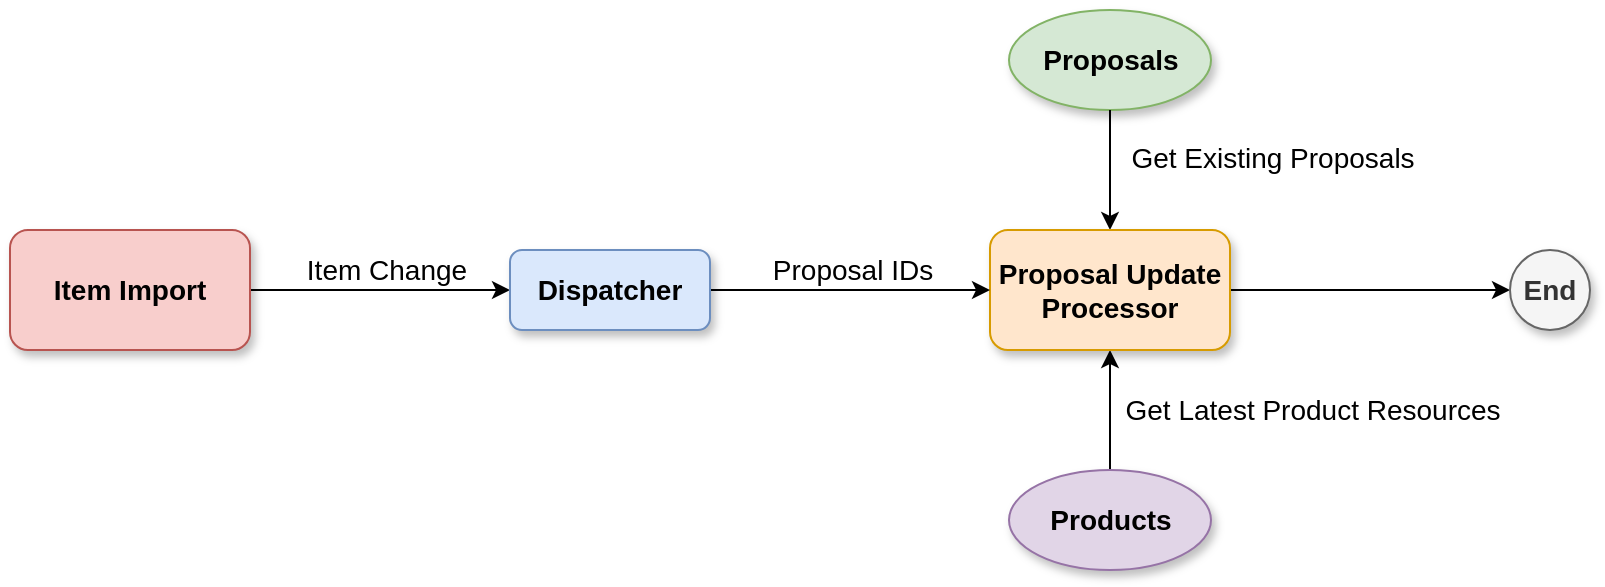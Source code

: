 <mxfile version="14.9.0" type="github">
  <diagram id="DQ5C5lG7SInc3p99U6VC" name="Page-1">
    <mxGraphModel dx="1422" dy="882" grid="1" gridSize="10" guides="1" tooltips="1" connect="1" arrows="1" fold="1" page="1" pageScale="1" pageWidth="827" pageHeight="1169" math="0" shadow="0">
      <root>
        <mxCell id="0" />
        <mxCell id="1" parent="0" />
        <mxCell id="K9nIsjoXFBJWTDQDrknV-18" value="&lt;b&gt;Proposals&lt;/b&gt;" style="ellipse;whiteSpace=wrap;html=1;fillColor=#d5e8d4;strokeColor=#82b366;shadow=1;sketch=0;fontFamily=Helvetica;verticalAlign=middle;fontSize=14;" parent="1" vertex="1">
          <mxGeometry x="518.5" y="110" width="101" height="50" as="geometry" />
        </mxCell>
        <mxCell id="K9nIsjoXFBJWTDQDrknV-50" style="edgeStyle=orthogonalEdgeStyle;rounded=0;jumpSize=6;orthogonalLoop=1;jettySize=auto;html=1;entryX=0.5;entryY=1;entryDx=0;entryDy=0;endArrow=classic;endFill=1;startSize=6;endSize=6;strokeColor=#000000;strokeWidth=1;shadow=0;sketch=0;fontFamily=Helvetica;verticalAlign=middle;fontSize=14;" parent="1" source="K9nIsjoXFBJWTDQDrknV-19" target="K9nIsjoXFBJWTDQDrknV-46" edge="1">
          <mxGeometry relative="1" as="geometry" />
        </mxCell>
        <mxCell id="K9nIsjoXFBJWTDQDrknV-51" value="Get Latest Product Resources" style="edgeLabel;html=1;align=center;verticalAlign=bottom;resizable=0;points=[];fontFamily=Helvetica;fontSize=14;labelBackgroundColor=#ffffff;" parent="K9nIsjoXFBJWTDQDrknV-50" vertex="1" connectable="0">
          <mxGeometry x="-0.3" relative="1" as="geometry">
            <mxPoint x="101" y="1" as="offset" />
          </mxGeometry>
        </mxCell>
        <mxCell id="K9nIsjoXFBJWTDQDrknV-19" value="&lt;b&gt;Products&lt;/b&gt;" style="ellipse;whiteSpace=wrap;html=1;fillColor=#e1d5e7;strokeColor=#9673a6;shadow=1;sketch=0;fontFamily=Helvetica;verticalAlign=middle;fontSize=14;" parent="1" vertex="1">
          <mxGeometry x="518.5" y="340" width="101" height="50" as="geometry" />
        </mxCell>
        <mxCell id="K9nIsjoXFBJWTDQDrknV-20" value="" style="endArrow=classic;html=1;edgeStyle=orthogonalEdgeStyle;strokeWidth=1;startSize=6;endSize=6;jumpSize=6;rounded=0;endFill=1;entryX=0.5;entryY=0;entryDx=0;entryDy=0;shadow=0;sketch=0;fontFamily=Helvetica;verticalAlign=middle;fontSize=14;" parent="1" source="K9nIsjoXFBJWTDQDrknV-18" target="K9nIsjoXFBJWTDQDrknV-46" edge="1">
          <mxGeometry width="50" height="50" relative="1" as="geometry">
            <mxPoint x="269" y="220" as="sourcePoint" />
            <mxPoint x="569" y="280" as="targetPoint" />
          </mxGeometry>
        </mxCell>
        <mxCell id="K9nIsjoXFBJWTDQDrknV-21" value="Get Existing Proposals" style="edgeLabel;html=1;align=center;verticalAlign=bottom;resizable=0;points=[];fontFamily=Helvetica;fontSize=14;" parent="K9nIsjoXFBJWTDQDrknV-20" vertex="1" connectable="0">
          <mxGeometry x="-0.417" y="1" relative="1" as="geometry">
            <mxPoint x="80" y="17" as="offset" />
          </mxGeometry>
        </mxCell>
        <mxCell id="K9nIsjoXFBJWTDQDrknV-52" style="edgeStyle=orthogonalEdgeStyle;rounded=0;jumpSize=6;orthogonalLoop=1;jettySize=auto;html=1;endArrow=classic;endFill=1;startSize=6;endSize=6;strokeColor=#000000;strokeWidth=1;entryX=0;entryY=0.5;entryDx=0;entryDy=0;shadow=0;sketch=0;fontFamily=Helvetica;verticalAlign=middle;fontSize=14;" parent="1" source="K9nIsjoXFBJWTDQDrknV-46" target="K9nIsjoXFBJWTDQDrknV-54" edge="1">
          <mxGeometry relative="1" as="geometry">
            <mxPoint x="879" y="250" as="targetPoint" />
          </mxGeometry>
        </mxCell>
        <mxCell id="K9nIsjoXFBJWTDQDrknV-46" value="&lt;b&gt;Proposal Update Processor&lt;/b&gt;" style="rounded=1;whiteSpace=wrap;html=1;fillColor=#ffe6cc;strokeColor=#d79b00;shadow=1;sketch=0;fontFamily=Helvetica;verticalAlign=middle;fontSize=14;" parent="1" vertex="1">
          <mxGeometry x="509" y="220" width="120" height="60" as="geometry" />
        </mxCell>
        <mxCell id="K9nIsjoXFBJWTDQDrknV-48" style="edgeStyle=orthogonalEdgeStyle;jumpSize=6;orthogonalLoop=1;jettySize=auto;html=1;endArrow=classic;endFill=1;startSize=6;endSize=6;strokeColor=#000000;strokeWidth=1;rounded=0;shadow=0;sketch=0;fontFamily=Helvetica;verticalAlign=middle;fontSize=14;exitX=1;exitY=0.5;exitDx=0;exitDy=0;" parent="1" source="NvjrBZvOqRdjI3gPo90Y-1" target="K9nIsjoXFBJWTDQDrknV-46" edge="1">
          <mxGeometry relative="1" as="geometry">
            <mxPoint x="319" y="250" as="sourcePoint" />
          </mxGeometry>
        </mxCell>
        <mxCell id="K9nIsjoXFBJWTDQDrknV-58" value="Proposal IDs" style="edgeLabel;html=1;align=center;verticalAlign=bottom;resizable=0;points=[];fontSize=14;fontFamily=Helvetica;" parent="K9nIsjoXFBJWTDQDrknV-48" vertex="1" connectable="0">
          <mxGeometry x="-0.3" y="2" relative="1" as="geometry">
            <mxPoint x="22" y="2" as="offset" />
          </mxGeometry>
        </mxCell>
        <mxCell id="K9nIsjoXFBJWTDQDrknV-54" value="&lt;b&gt;End&lt;/b&gt;" style="ellipse;whiteSpace=wrap;html=1;aspect=fixed;fillColor=#f5f5f5;strokeColor=#666666;fontColor=#333333;shadow=1;sketch=0;fontFamily=Helvetica;verticalAlign=middle;fontSize=14;" parent="1" vertex="1">
          <mxGeometry x="769" y="230" width="40" height="40" as="geometry" />
        </mxCell>
        <mxCell id="K9nIsjoXFBJWTDQDrknV-56" style="edgeStyle=orthogonalEdgeStyle;rounded=0;sketch=0;jumpSize=6;orthogonalLoop=1;jettySize=auto;html=1;shadow=0;fontFamily=Helvetica;fontSize=14;endArrow=classic;endFill=1;startSize=6;endSize=6;strokeColor=#000000;strokeWidth=1;verticalAlign=middle;entryX=0;entryY=0.5;entryDx=0;entryDy=0;" parent="1" source="K9nIsjoXFBJWTDQDrknV-55" target="NvjrBZvOqRdjI3gPo90Y-1" edge="1">
          <mxGeometry relative="1" as="geometry">
            <mxPoint x="189" y="400" as="targetPoint" />
          </mxGeometry>
        </mxCell>
        <mxCell id="K9nIsjoXFBJWTDQDrknV-57" value="Item Change" style="edgeLabel;html=1;align=center;verticalAlign=bottom;resizable=0;points=[];fontSize=14;fontFamily=Helvetica;" parent="K9nIsjoXFBJWTDQDrknV-56" vertex="1" connectable="0">
          <mxGeometry x="-0.214" relative="1" as="geometry">
            <mxPoint x="17" as="offset" />
          </mxGeometry>
        </mxCell>
        <mxCell id="K9nIsjoXFBJWTDQDrknV-55" value="&lt;b&gt;Item Import&lt;/b&gt;" style="rounded=1;whiteSpace=wrap;html=1;shadow=1;labelBackgroundColor=none;sketch=0;fontFamily=Helvetica;fontSize=14;verticalAlign=middle;fillColor=#f8cecc;strokeColor=#b85450;glass=0;" parent="1" vertex="1">
          <mxGeometry x="19" y="220" width="120" height="60" as="geometry" />
        </mxCell>
        <mxCell id="NvjrBZvOqRdjI3gPo90Y-1" value="&lt;font style=&quot;font-size: 14px&quot;&gt;&lt;b&gt;Dispatcher&lt;/b&gt;&lt;/font&gt;" style="rounded=1;whiteSpace=wrap;html=1;shadow=1;glass=0;sketch=0;strokeColor=#6c8ebf;fillColor=#dae8fc;verticalAlign=middle;" vertex="1" parent="1">
          <mxGeometry x="269" y="230" width="100" height="40" as="geometry" />
        </mxCell>
      </root>
    </mxGraphModel>
  </diagram>
</mxfile>

